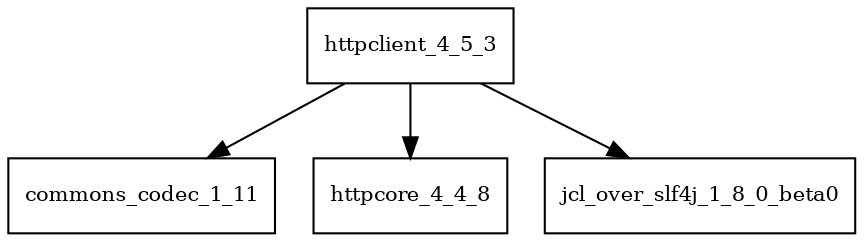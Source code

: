 digraph httpclient_4_5_3_dependencies {
  node [shape = box, fontsize=10.0];
  httpclient_4_5_3 -> commons_codec_1_11;
  httpclient_4_5_3 -> httpcore_4_4_8;
  httpclient_4_5_3 -> jcl_over_slf4j_1_8_0_beta0;
}
